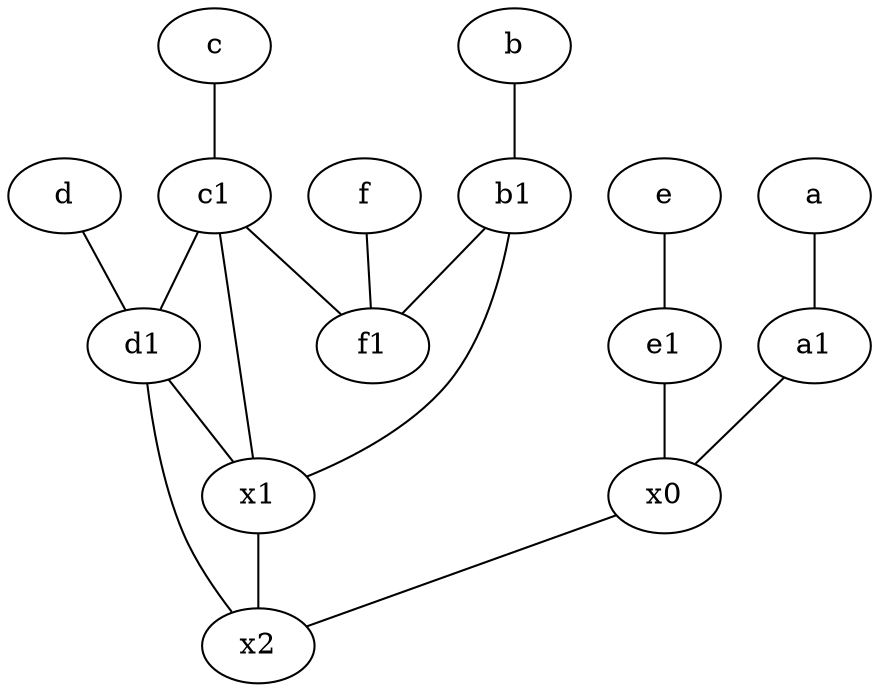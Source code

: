 graph {
	node [labelfontsize=50]
	x2 [labelfontsize=50]
	b1 [labelfontsize=50 pos="9,4!"]
	e1 [labelfontsize=50 pos="7,7!"]
	f1 [labelfontsize=50 pos="3,8!"]
	c [labelfontsize=50 pos="4.5,2!"]
	c1 [labelfontsize=50 pos="4.5,3!"]
	a [labelfontsize=50 pos="8,2!"]
	a1 [labelfontsize=50 pos="8,3!"]
	d [labelfontsize=50 pos="2,5!"]
	f [labelfontsize=50 pos="3,9!"]
	x1 [labelfontsize=50]
	e [labelfontsize=50 pos="7,9!"]
	x0 [labelfontsize=50]
	d1 [labelfontsize=50 pos="3,5!"]
	b [labelfontsize=50 pos="10,4!"]
	e1 -- x0
	a1 -- x0
	b -- b1
	d -- d1
	d1 -- x1
	f -- f1
	c1 -- x1
	b1 -- x1
	e -- e1
	c1 -- d1
	d1 -- x2
	x1 -- x2
	c -- c1
	c1 -- f1
	b1 -- f1
	x0 -- x2
	a -- a1
}
